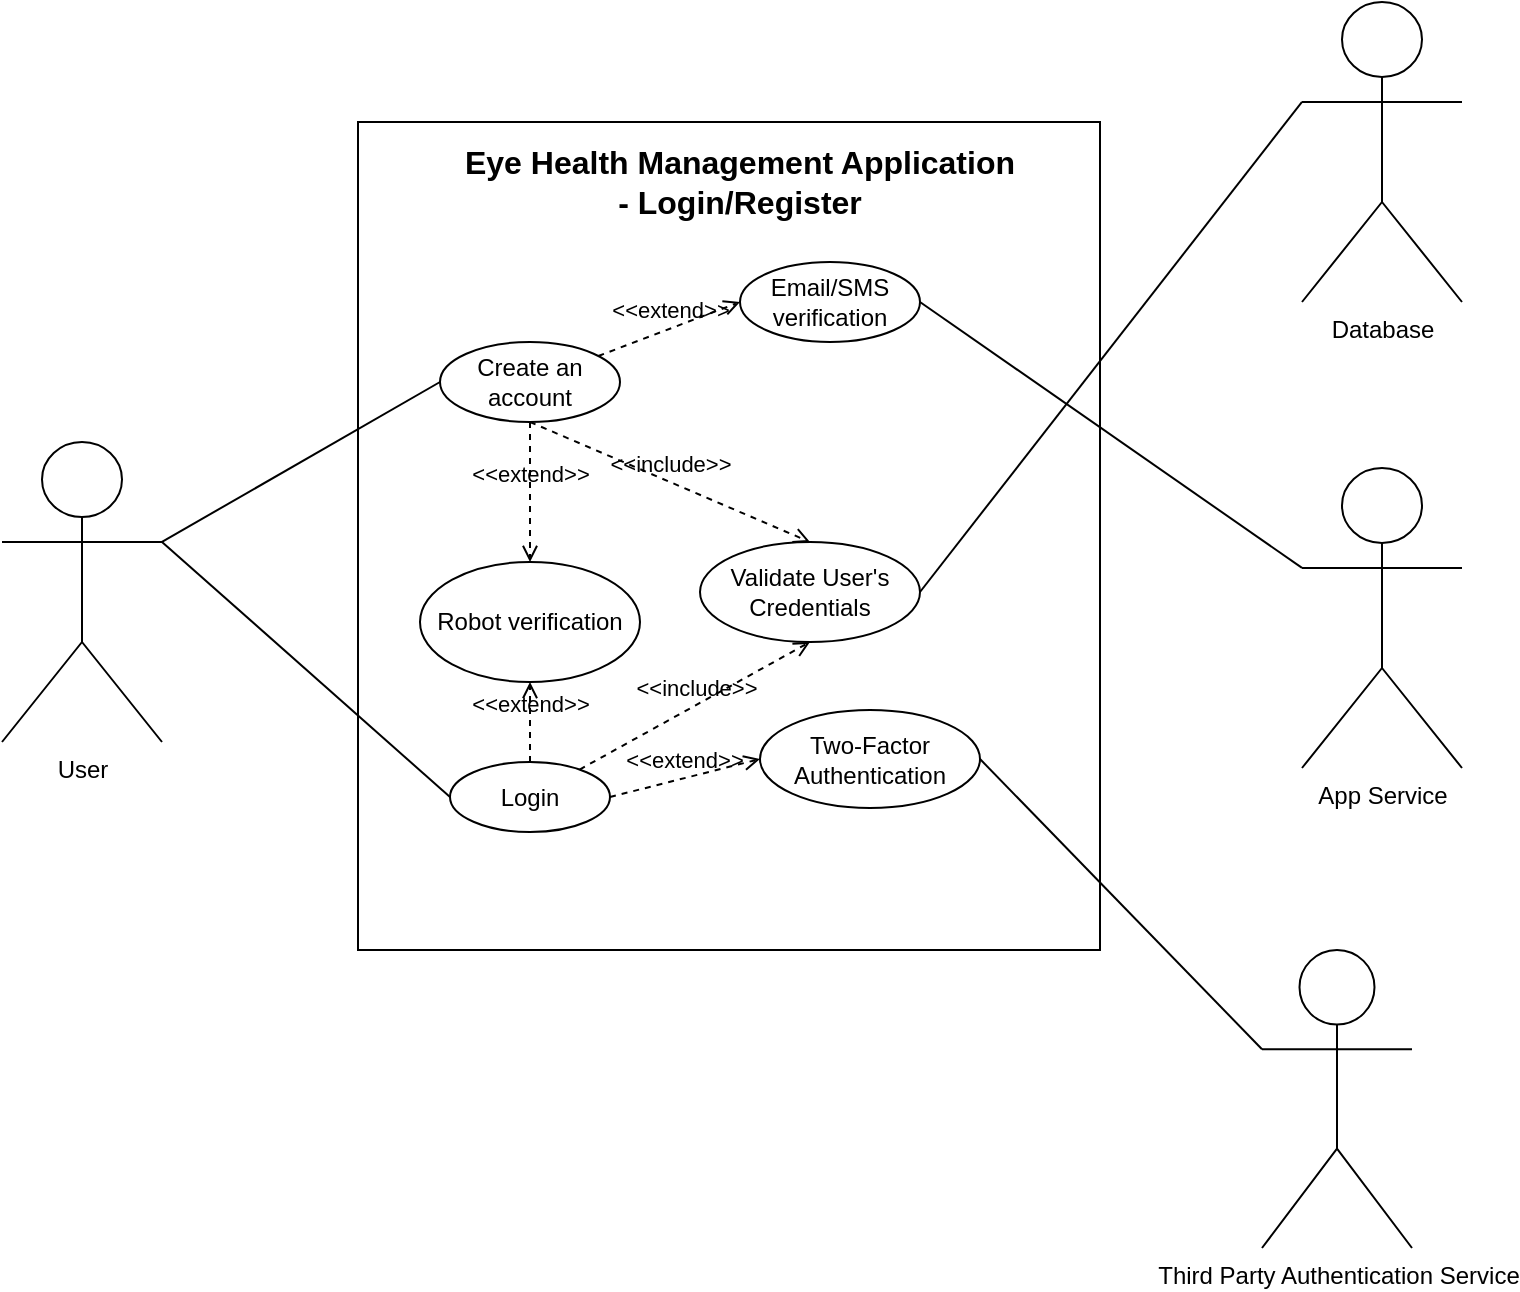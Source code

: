<mxfile version="22.1.2" type="device">
  <diagram name="Page-1" id="cdRQ526Jkao1qlJUCw19">
    <mxGraphModel dx="1364" dy="843" grid="1" gridSize="10" guides="1" tooltips="1" connect="1" arrows="1" fold="1" page="1" pageScale="1" pageWidth="827" pageHeight="1169" math="0" shadow="0">
      <root>
        <mxCell id="0" />
        <mxCell id="1" parent="0" />
        <mxCell id="4VQpeNJrzAtvyB_kZWIC-1" value="User" style="shape=umlActor;verticalLabelPosition=bottom;verticalAlign=top;html=1;outlineConnect=0;" parent="1" vertex="1">
          <mxGeometry x="50" y="426" width="80" height="150" as="geometry" />
        </mxCell>
        <mxCell id="4VQpeNJrzAtvyB_kZWIC-5" value="" style="rounded=0;whiteSpace=wrap;html=1;" parent="1" vertex="1">
          <mxGeometry x="228" y="266" width="371" height="414" as="geometry" />
        </mxCell>
        <mxCell id="4VQpeNJrzAtvyB_kZWIC-6" value="&lt;font style=&quot;font-size: 16px;&quot;&gt;&lt;b&gt;Eye Health Management Application - Login/Register&lt;br&gt;&lt;/b&gt;&lt;/font&gt;" style="text;html=1;strokeColor=none;fillColor=none;align=center;verticalAlign=middle;whiteSpace=wrap;rounded=0;" parent="1" vertex="1">
          <mxGeometry x="279" y="276" width="280" height="40" as="geometry" />
        </mxCell>
        <mxCell id="BrQOBhn-TSS67xyMG39H-1" value="Create an account" style="ellipse;whiteSpace=wrap;html=1;" parent="1" vertex="1">
          <mxGeometry x="269" y="376" width="90" height="40" as="geometry" />
        </mxCell>
        <mxCell id="BrQOBhn-TSS67xyMG39H-2" value="Login" style="ellipse;whiteSpace=wrap;html=1;" parent="1" vertex="1">
          <mxGeometry x="274" y="586" width="80" height="35" as="geometry" />
        </mxCell>
        <mxCell id="BrQOBhn-TSS67xyMG39H-3" value="Validate User&#39;s Credentials" style="ellipse;whiteSpace=wrap;html=1;" parent="1" vertex="1">
          <mxGeometry x="399" y="476" width="110" height="50" as="geometry" />
        </mxCell>
        <mxCell id="BrQOBhn-TSS67xyMG39H-4" value="&amp;lt;&amp;lt;include&amp;gt;&amp;gt;" style="html=1;verticalAlign=bottom;labelBackgroundColor=none;endArrow=open;endFill=0;dashed=1;rounded=0;entryX=0.5;entryY=1;entryDx=0;entryDy=0;" parent="1" source="BrQOBhn-TSS67xyMG39H-2" target="BrQOBhn-TSS67xyMG39H-3" edge="1">
          <mxGeometry width="160" relative="1" as="geometry">
            <mxPoint x="379" y="621" as="sourcePoint" />
            <mxPoint x="539" y="621" as="targetPoint" />
          </mxGeometry>
        </mxCell>
        <mxCell id="BrQOBhn-TSS67xyMG39H-5" value="&amp;lt;&amp;lt;include&amp;gt;&amp;gt;" style="html=1;verticalAlign=bottom;labelBackgroundColor=none;endArrow=open;endFill=0;dashed=1;rounded=0;exitX=0.5;exitY=1;exitDx=0;exitDy=0;entryX=0.5;entryY=0;entryDx=0;entryDy=0;" parent="1" source="BrQOBhn-TSS67xyMG39H-1" target="BrQOBhn-TSS67xyMG39H-3" edge="1">
          <mxGeometry width="160" relative="1" as="geometry">
            <mxPoint x="289" y="616" as="sourcePoint" />
            <mxPoint x="449" y="616" as="targetPoint" />
          </mxGeometry>
        </mxCell>
        <mxCell id="BrQOBhn-TSS67xyMG39H-6" value="" style="endArrow=none;html=1;rounded=0;exitX=1;exitY=0.333;exitDx=0;exitDy=0;exitPerimeter=0;entryX=0;entryY=0.5;entryDx=0;entryDy=0;" parent="1" source="4VQpeNJrzAtvyB_kZWIC-1" target="BrQOBhn-TSS67xyMG39H-1" edge="1">
          <mxGeometry width="50" height="50" relative="1" as="geometry">
            <mxPoint x="190" y="396" as="sourcePoint" />
            <mxPoint x="240" y="346" as="targetPoint" />
          </mxGeometry>
        </mxCell>
        <mxCell id="BrQOBhn-TSS67xyMG39H-7" value="" style="endArrow=none;html=1;rounded=0;exitX=1;exitY=0.333;exitDx=0;exitDy=0;exitPerimeter=0;entryX=0;entryY=0.5;entryDx=0;entryDy=0;" parent="1" source="4VQpeNJrzAtvyB_kZWIC-1" target="BrQOBhn-TSS67xyMG39H-2" edge="1">
          <mxGeometry width="50" height="50" relative="1" as="geometry">
            <mxPoint x="350" y="506" as="sourcePoint" />
            <mxPoint x="400" y="456" as="targetPoint" />
          </mxGeometry>
        </mxCell>
        <mxCell id="BrQOBhn-TSS67xyMG39H-8" value="Email/SMS verification" style="ellipse;whiteSpace=wrap;html=1;" parent="1" vertex="1">
          <mxGeometry x="419" y="336" width="90" height="40" as="geometry" />
        </mxCell>
        <mxCell id="BrQOBhn-TSS67xyMG39H-9" value="&amp;lt;&amp;lt;extend&amp;gt;&amp;gt;" style="html=1;verticalAlign=bottom;labelBackgroundColor=none;endArrow=open;endFill=0;dashed=1;rounded=0;entryX=0;entryY=0.5;entryDx=0;entryDy=0;" parent="1" source="BrQOBhn-TSS67xyMG39H-1" target="BrQOBhn-TSS67xyMG39H-8" edge="1">
          <mxGeometry width="160" relative="1" as="geometry">
            <mxPoint x="319" y="216" as="sourcePoint" />
            <mxPoint x="319" y="216" as="targetPoint" />
          </mxGeometry>
        </mxCell>
        <mxCell id="BrQOBhn-TSS67xyMG39H-10" value="Robot verification" style="ellipse;whiteSpace=wrap;html=1;" parent="1" vertex="1">
          <mxGeometry x="259" y="486" width="110" height="60" as="geometry" />
        </mxCell>
        <mxCell id="BrQOBhn-TSS67xyMG39H-11" value="&amp;lt;&amp;lt;extend&amp;gt;&amp;gt;" style="html=1;verticalAlign=bottom;labelBackgroundColor=none;endArrow=open;endFill=0;dashed=1;rounded=0;exitX=0.5;exitY=0;exitDx=0;exitDy=0;entryX=0.5;entryY=1;entryDx=0;entryDy=0;" parent="1" source="BrQOBhn-TSS67xyMG39H-2" target="BrQOBhn-TSS67xyMG39H-10" edge="1">
          <mxGeometry width="160" relative="1" as="geometry">
            <mxPoint x="339" y="606" as="sourcePoint" />
            <mxPoint x="499" y="606" as="targetPoint" />
          </mxGeometry>
        </mxCell>
        <mxCell id="BrQOBhn-TSS67xyMG39H-12" value="&amp;lt;&amp;lt;extend&amp;gt;&amp;gt;" style="html=1;verticalAlign=bottom;labelBackgroundColor=none;endArrow=open;endFill=0;dashed=1;rounded=0;exitX=0.5;exitY=1;exitDx=0;exitDy=0;" parent="1" source="BrQOBhn-TSS67xyMG39H-1" target="BrQOBhn-TSS67xyMG39H-10" edge="1">
          <mxGeometry width="160" relative="1" as="geometry">
            <mxPoint x="339" y="416" as="sourcePoint" />
            <mxPoint x="499" y="416" as="targetPoint" />
          </mxGeometry>
        </mxCell>
        <mxCell id="BrQOBhn-TSS67xyMG39H-27" value="Database" style="shape=umlActor;verticalLabelPosition=bottom;verticalAlign=top;html=1;outlineConnect=0;" parent="1" vertex="1">
          <mxGeometry x="700" y="206" width="80" height="150" as="geometry" />
        </mxCell>
        <mxCell id="BrQOBhn-TSS67xyMG39H-32" value="" style="endArrow=none;html=1;rounded=0;exitX=1;exitY=0.5;exitDx=0;exitDy=0;entryX=0;entryY=0.333;entryDx=0;entryDy=0;entryPerimeter=0;" parent="1" source="BrQOBhn-TSS67xyMG39H-3" target="BrQOBhn-TSS67xyMG39H-27" edge="1">
          <mxGeometry width="50" height="50" relative="1" as="geometry">
            <mxPoint x="720" y="606" as="sourcePoint" />
            <mxPoint x="770" y="556" as="targetPoint" />
          </mxGeometry>
        </mxCell>
        <mxCell id="BrQOBhn-TSS67xyMG39H-34" value="App Service" style="shape=umlActor;verticalLabelPosition=bottom;verticalAlign=top;html=1;outlineConnect=0;" parent="1" vertex="1">
          <mxGeometry x="700" y="439" width="80" height="150" as="geometry" />
        </mxCell>
        <mxCell id="BrQOBhn-TSS67xyMG39H-35" value="" style="endArrow=none;html=1;rounded=0;entryX=0;entryY=0.333;entryDx=0;entryDy=0;entryPerimeter=0;exitX=1;exitY=0.5;exitDx=0;exitDy=0;" parent="1" source="BrQOBhn-TSS67xyMG39H-8" target="BrQOBhn-TSS67xyMG39H-34" edge="1">
          <mxGeometry width="50" height="50" relative="1" as="geometry">
            <mxPoint x="350" y="416" as="sourcePoint" />
            <mxPoint x="400" y="366" as="targetPoint" />
          </mxGeometry>
        </mxCell>
        <mxCell id="BrQOBhn-TSS67xyMG39H-41" value="Two-Factor Authentication" style="ellipse;whiteSpace=wrap;html=1;" parent="1" vertex="1">
          <mxGeometry x="429" y="560" width="110" height="49" as="geometry" />
        </mxCell>
        <mxCell id="BrQOBhn-TSS67xyMG39H-43" value="&amp;lt;&amp;lt;extend&amp;gt;&amp;gt;" style="html=1;verticalAlign=bottom;labelBackgroundColor=none;endArrow=open;endFill=0;dashed=1;rounded=0;exitX=1;exitY=0.5;exitDx=0;exitDy=0;entryX=0;entryY=0.5;entryDx=0;entryDy=0;" parent="1" source="BrQOBhn-TSS67xyMG39H-2" target="BrQOBhn-TSS67xyMG39H-41" edge="1">
          <mxGeometry width="160" relative="1" as="geometry">
            <mxPoint x="389" y="640" as="sourcePoint" />
            <mxPoint x="549" y="640" as="targetPoint" />
          </mxGeometry>
        </mxCell>
        <mxCell id="BrQOBhn-TSS67xyMG39H-44" value="Third Party Authentication Service" style="shape=umlActor;verticalLabelPosition=bottom;verticalAlign=top;html=1;outlineConnect=0;" parent="1" vertex="1">
          <mxGeometry x="680" y="680" width="75" height="149" as="geometry" />
        </mxCell>
        <mxCell id="BrQOBhn-TSS67xyMG39H-45" value="" style="endArrow=none;html=1;rounded=0;entryX=0;entryY=0.333;entryDx=0;entryDy=0;entryPerimeter=0;exitX=1;exitY=0.5;exitDx=0;exitDy=0;" parent="1" source="BrQOBhn-TSS67xyMG39H-41" target="BrQOBhn-TSS67xyMG39H-44" edge="1">
          <mxGeometry width="50" height="50" relative="1" as="geometry">
            <mxPoint x="640" y="760" as="sourcePoint" />
            <mxPoint x="690" y="710" as="targetPoint" />
          </mxGeometry>
        </mxCell>
      </root>
    </mxGraphModel>
  </diagram>
</mxfile>
